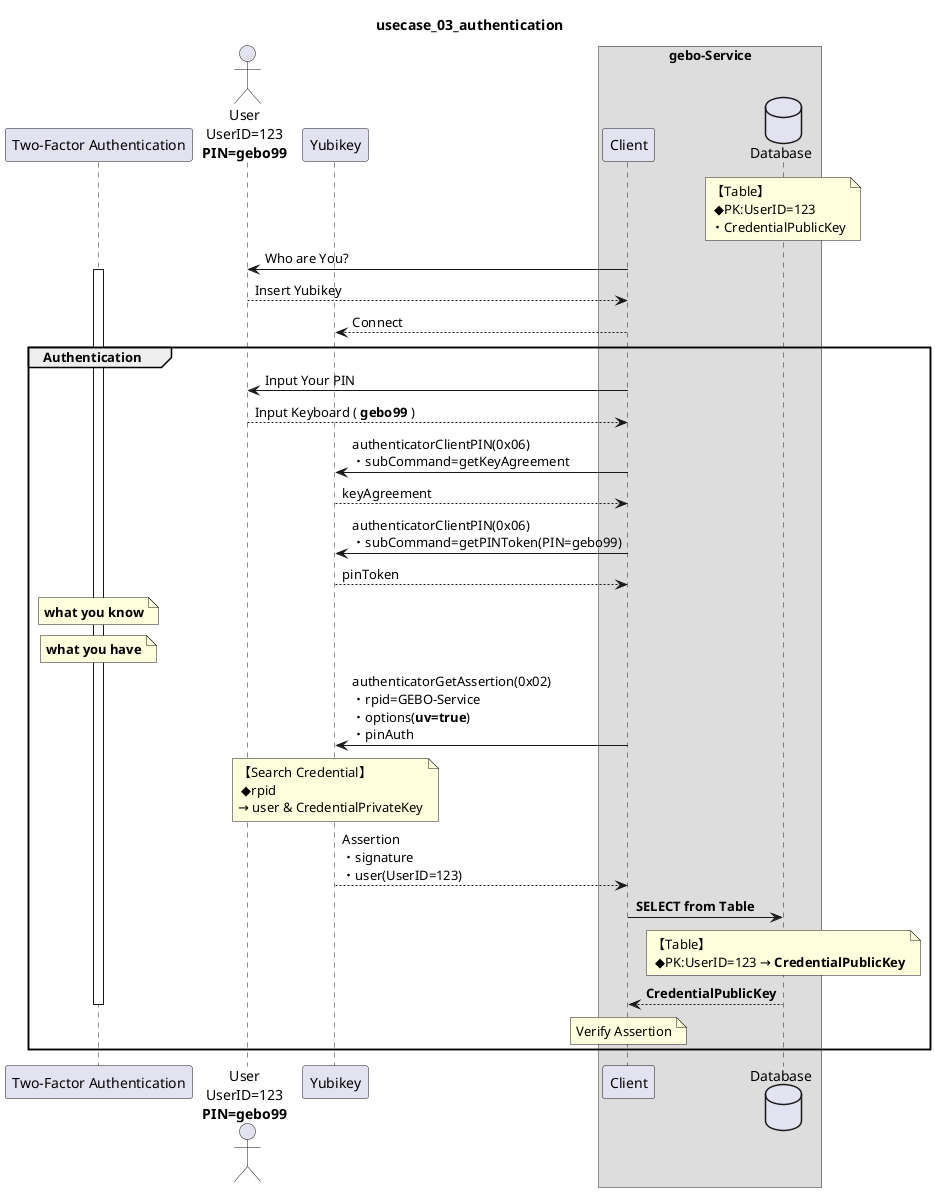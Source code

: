 @startuml
title usecase_03_authentication 
'hide footbox

participant "Two-Factor Authentication" as Auth
actor "User\nUserID=123\n**PIN=gebo99**" as User
participant "Yubikey" as Yubikey
box "gebo-Service"
    participant "Client" as Client
    database "Database" as Database
end box 

note over Database:【Table】\n ◆PK:UserID=123\n・CredentialPublicKey

User <- Client : Who are You?
activate Auth
User --> Client : Insert Yubikey
Yubikey <-- Client : Connect

group Authentication
    User <- Client : Input Your PIN
    User --> Client : Input Keyboard ( **gebo99** )

    Client -> Yubikey:authenticatorClientPIN(0x06)\n・subCommand=getKeyAgreement
    Client <-- Yubikey:keyAgreement
    Client -> Yubikey:authenticatorClientPIN(0x06)\n・subCommand=getPINToken(PIN=gebo99)
    Client <-- Yubikey:pinToken

    note over Auth:**what you know**
    note over Auth:**what you have**

    Client -> Yubikey : authenticatorGetAssertion(0x02)\n・rpid=GEBO-Service\n・options(**uv=true**)\n・pinAuth

    note over Yubikey:【Search Credential】\n ◆rpid \n→ user & CredentialPrivateKey

    Client <-- Yubikey: Assertion\n・signature\n・user(UserID=123)
    Client -> Database : **SELECT from Table**
    note over Database:【Table】\n ◆PK:UserID=123 → **CredentialPublicKey**
    Client <-- Database : **CredentialPublicKey**

    note over Client:Verify Assertion
    deactivate Auth
end

@enduml
